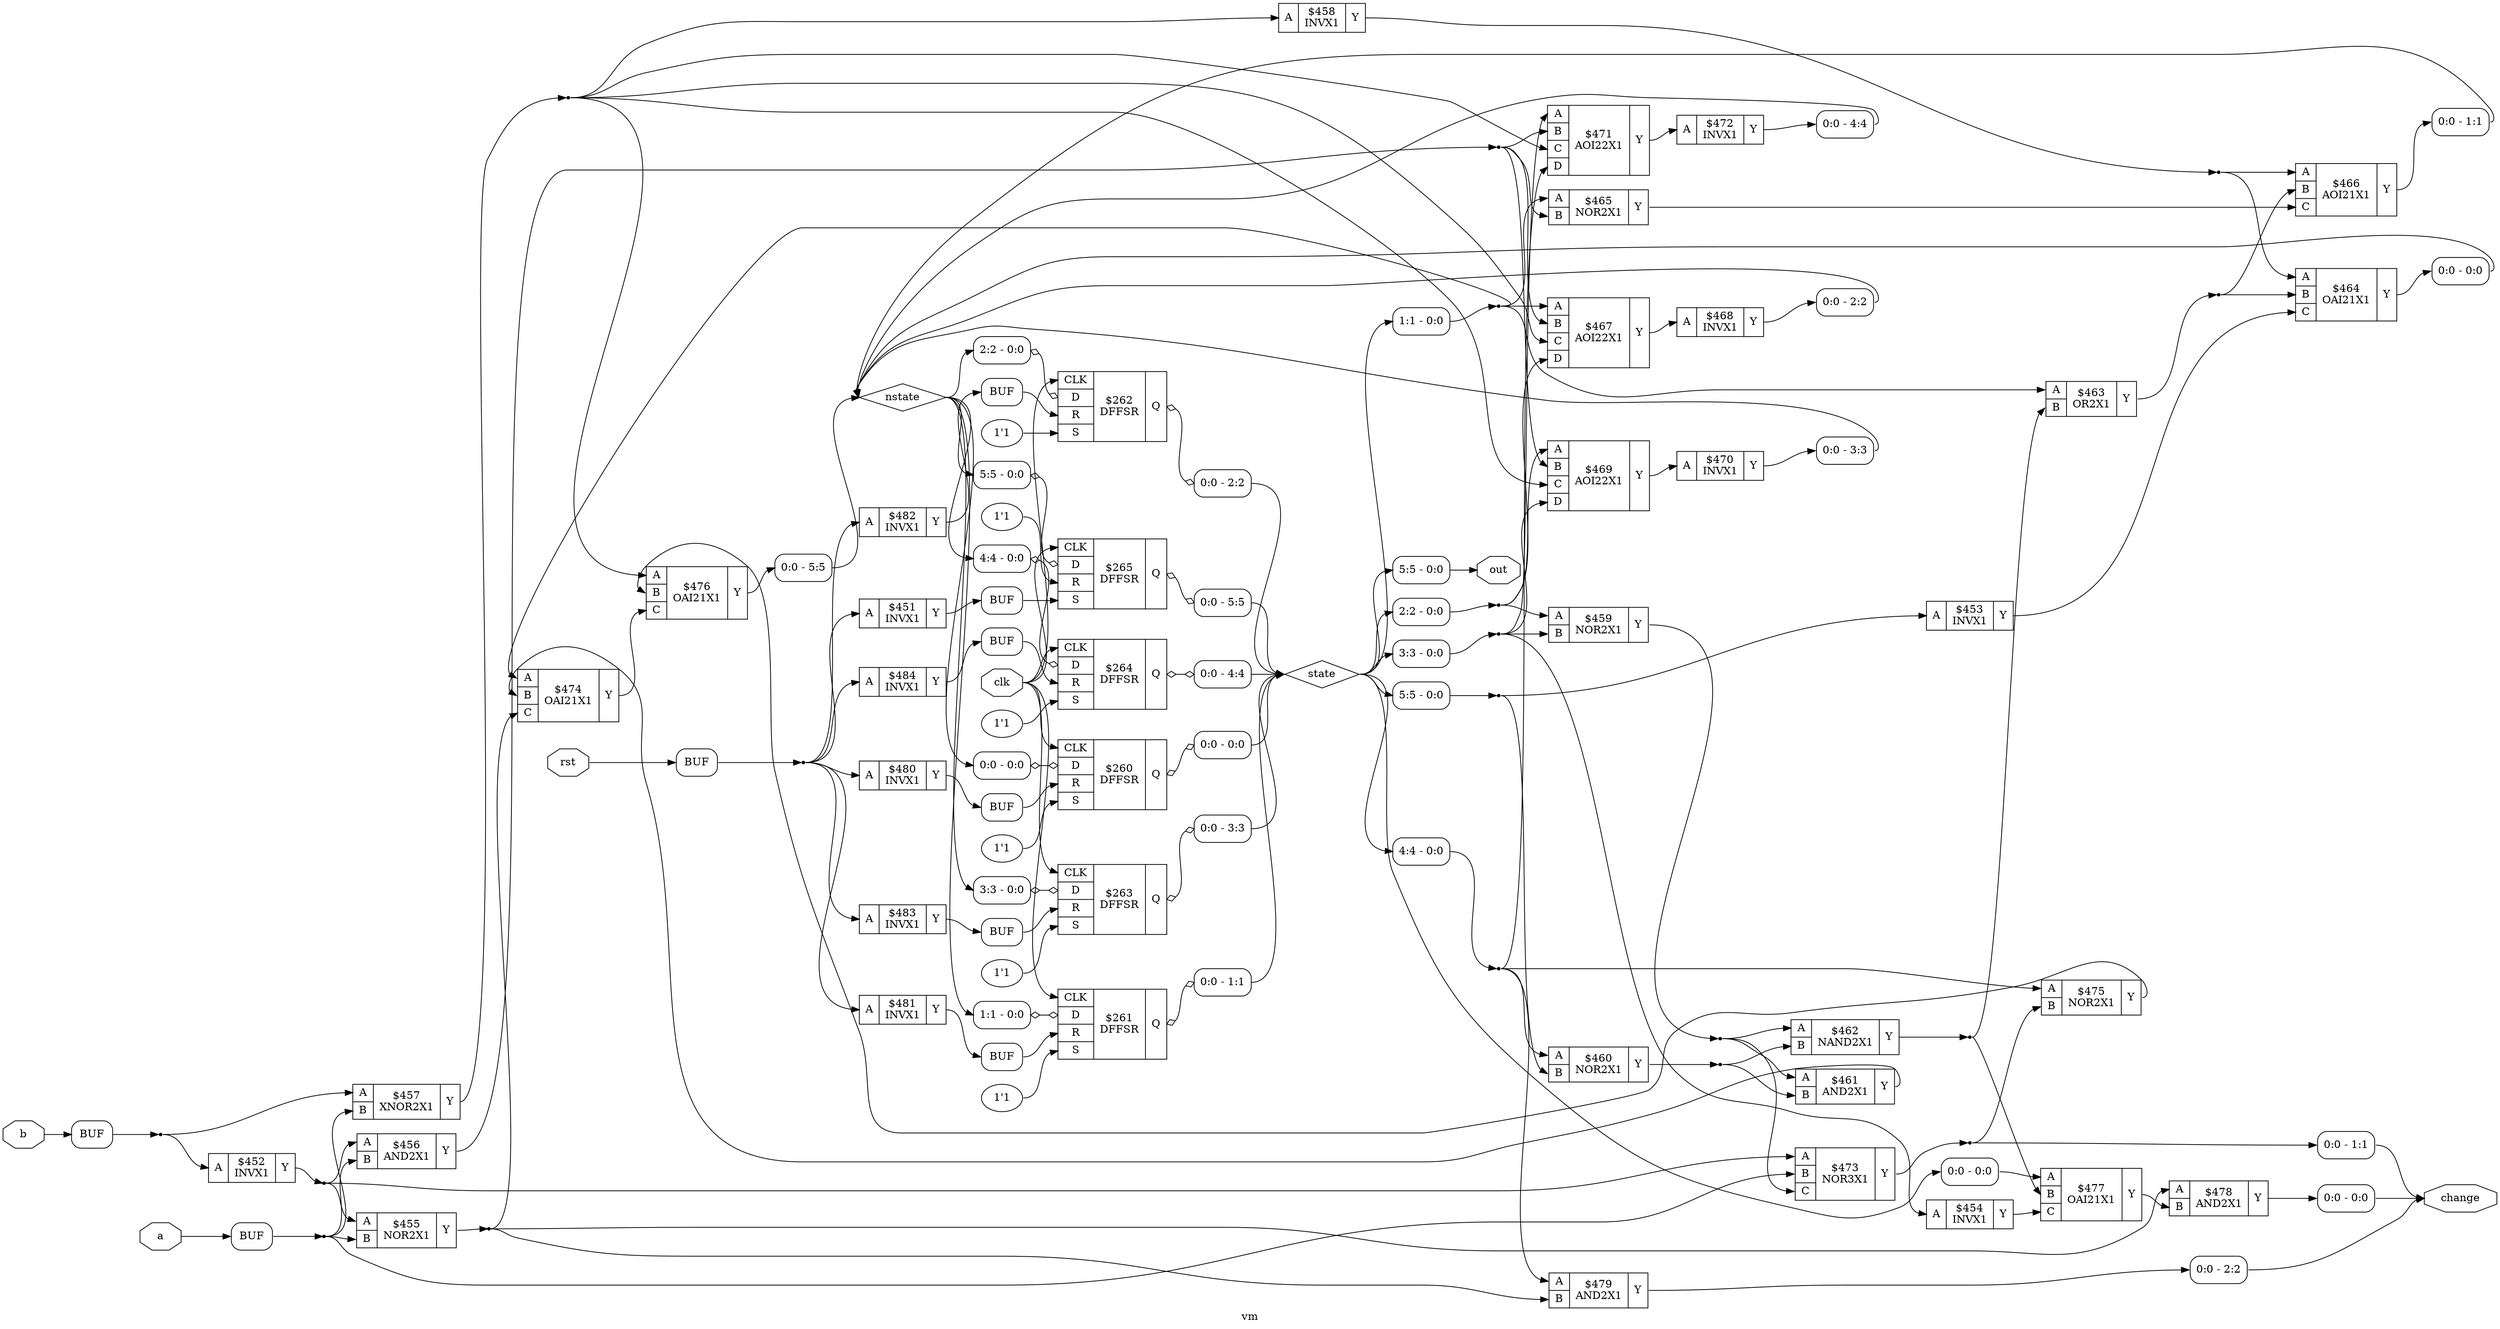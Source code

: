 digraph "vm" {
label="vm";
rankdir="LR";
remincross=true;
n74 [ shape=octagon, label="a", color="black", fontcolor="black" ];
n75 [ shape=octagon, label="b", color="black", fontcolor="black" ];
n76 [ shape=octagon, label="change", color="black", fontcolor="black" ];
n77 [ shape=octagon, label="clk", color="black", fontcolor="black" ];
n78 [ shape=diamond, label="nstate", color="black", fontcolor="black" ];
n79 [ shape=octagon, label="out", color="black", fontcolor="black" ];
n80 [ shape=octagon, label="rst", color="black", fontcolor="black" ];
n81 [ shape=diamond, label="state", color="black", fontcolor="black" ];
c84 [ shape=record, label="{{<p82> A}|$451\nINVX1|{<p83> Y}}" ];
c85 [ shape=record, label="{{<p82> A}|$452\nINVX1|{<p83> Y}}" ];
c86 [ shape=record, label="{{<p82> A}|$453\nINVX1|{<p83> Y}}" ];
c87 [ shape=record, label="{{<p82> A}|$454\nINVX1|{<p83> Y}}" ];
c89 [ shape=record, label="{{<p82> A|<p88> B}|$455\nNOR2X1|{<p83> Y}}" ];
c90 [ shape=record, label="{{<p82> A|<p88> B}|$456\nAND2X1|{<p83> Y}}" ];
c91 [ shape=record, label="{{<p82> A|<p88> B}|$457\nXNOR2X1|{<p83> Y}}" ];
c92 [ shape=record, label="{{<p82> A}|$458\nINVX1|{<p83> Y}}" ];
c93 [ shape=record, label="{{<p82> A|<p88> B}|$459\nNOR2X1|{<p83> Y}}" ];
c94 [ shape=record, label="{{<p82> A|<p88> B}|$460\nNOR2X1|{<p83> Y}}" ];
c95 [ shape=record, label="{{<p82> A|<p88> B}|$461\nAND2X1|{<p83> Y}}" ];
c96 [ shape=record, label="{{<p82> A|<p88> B}|$462\nNAND2X1|{<p83> Y}}" ];
c97 [ shape=record, label="{{<p82> A|<p88> B}|$463\nOR2X1|{<p83> Y}}" ];
c99 [ shape=record, label="{{<p82> A|<p88> B|<p98> C}|$464\nOAI21X1|{<p83> Y}}" ];
c100 [ shape=record, label="{{<p82> A|<p88> B}|$465\nNOR2X1|{<p83> Y}}" ];
c101 [ shape=record, label="{{<p82> A|<p88> B|<p98> C}|$466\nAOI21X1|{<p83> Y}}" ];
c103 [ shape=record, label="{{<p82> A|<p88> B|<p98> C|<p102> D}|$467\nAOI22X1|{<p83> Y}}" ];
c104 [ shape=record, label="{{<p82> A}|$468\nINVX1|{<p83> Y}}" ];
c105 [ shape=record, label="{{<p82> A|<p88> B|<p98> C|<p102> D}|$469\nAOI22X1|{<p83> Y}}" ];
c106 [ shape=record, label="{{<p82> A}|$470\nINVX1|{<p83> Y}}" ];
c107 [ shape=record, label="{{<p82> A|<p88> B|<p98> C|<p102> D}|$471\nAOI22X1|{<p83> Y}}" ];
c108 [ shape=record, label="{{<p82> A}|$472\nINVX1|{<p83> Y}}" ];
c109 [ shape=record, label="{{<p82> A|<p88> B|<p98> C}|$473\nNOR3X1|{<p83> Y}}" ];
c110 [ shape=record, label="{{<p82> A|<p88> B|<p98> C}|$474\nOAI21X1|{<p83> Y}}" ];
c111 [ shape=record, label="{{<p82> A|<p88> B}|$475\nNOR2X1|{<p83> Y}}" ];
c112 [ shape=record, label="{{<p82> A|<p88> B|<p98> C}|$476\nOAI21X1|{<p83> Y}}" ];
c113 [ shape=record, label="{{<p82> A|<p88> B|<p98> C}|$477\nOAI21X1|{<p83> Y}}" ];
c114 [ shape=record, label="{{<p82> A|<p88> B}|$478\nAND2X1|{<p83> Y}}" ];
c115 [ shape=record, label="{{<p82> A|<p88> B}|$479\nAND2X1|{<p83> Y}}" ];
c116 [ shape=record, label="{{<p82> A}|$480\nINVX1|{<p83> Y}}" ];
c117 [ shape=record, label="{{<p82> A}|$481\nINVX1|{<p83> Y}}" ];
c118 [ shape=record, label="{{<p82> A}|$482\nINVX1|{<p83> Y}}" ];
c119 [ shape=record, label="{{<p82> A}|$483\nINVX1|{<p83> Y}}" ];
c120 [ shape=record, label="{{<p82> A}|$484\nINVX1|{<p83> Y}}" ];
v2 [ label="1'1" ];
c125 [ shape=record, label="{{<p121> CLK|<p102> D|<p122> R|<p123> S}|$260\nDFFSR|{<p124> Q}}" ];
x0 [ shape=record, style=rounded, label="<s0> 0:0 - 0:0 " ];
x0:e -> c125:p102:w [arrowhead=odiamond, arrowtail=odiamond, dir=both, color="black", label=""];
x1 [ shape=record, style=rounded, label="<s0> 0:0 - 0:0 " ];
c125:p124:e -> x1:w [arrowhead=odiamond, arrowtail=odiamond, dir=both, color="black", label=""];
v5 [ label="1'1" ];
c126 [ shape=record, label="{{<p121> CLK|<p102> D|<p122> R|<p123> S}|$261\nDFFSR|{<p124> Q}}" ];
x3 [ shape=record, style=rounded, label="<s0> 1:1 - 0:0 " ];
x3:e -> c126:p102:w [arrowhead=odiamond, arrowtail=odiamond, dir=both, color="black", label=""];
x4 [ shape=record, style=rounded, label="<s0> 0:0 - 1:1 " ];
c126:p124:e -> x4:w [arrowhead=odiamond, arrowtail=odiamond, dir=both, color="black", label=""];
v8 [ label="1'1" ];
c127 [ shape=record, label="{{<p121> CLK|<p102> D|<p122> R|<p123> S}|$262\nDFFSR|{<p124> Q}}" ];
x6 [ shape=record, style=rounded, label="<s0> 2:2 - 0:0 " ];
x6:e -> c127:p102:w [arrowhead=odiamond, arrowtail=odiamond, dir=both, color="black", label=""];
x7 [ shape=record, style=rounded, label="<s0> 0:0 - 2:2 " ];
c127:p124:e -> x7:w [arrowhead=odiamond, arrowtail=odiamond, dir=both, color="black", label=""];
v11 [ label="1'1" ];
c128 [ shape=record, label="{{<p121> CLK|<p102> D|<p122> R|<p123> S}|$263\nDFFSR|{<p124> Q}}" ];
x9 [ shape=record, style=rounded, label="<s0> 3:3 - 0:0 " ];
x9:e -> c128:p102:w [arrowhead=odiamond, arrowtail=odiamond, dir=both, color="black", label=""];
x10 [ shape=record, style=rounded, label="<s0> 0:0 - 3:3 " ];
c128:p124:e -> x10:w [arrowhead=odiamond, arrowtail=odiamond, dir=both, color="black", label=""];
v14 [ label="1'1" ];
c129 [ shape=record, label="{{<p121> CLK|<p102> D|<p122> R|<p123> S}|$264\nDFFSR|{<p124> Q}}" ];
x12 [ shape=record, style=rounded, label="<s0> 4:4 - 0:0 " ];
x12:e -> c129:p102:w [arrowhead=odiamond, arrowtail=odiamond, dir=both, color="black", label=""];
x13 [ shape=record, style=rounded, label="<s0> 0:0 - 4:4 " ];
c129:p124:e -> x13:w [arrowhead=odiamond, arrowtail=odiamond, dir=both, color="black", label=""];
v17 [ label="1'1" ];
c130 [ shape=record, label="{{<p121> CLK|<p102> D|<p122> R|<p123> S}|$265\nDFFSR|{<p124> Q}}" ];
x15 [ shape=record, style=rounded, label="<s0> 5:5 - 0:0 " ];
x15:e -> c130:p102:w [arrowhead=odiamond, arrowtail=odiamond, dir=both, color="black", label=""];
x16 [ shape=record, style=rounded, label="<s0> 0:0 - 5:5 " ];
c130:p124:e -> x16:w [arrowhead=odiamond, arrowtail=odiamond, dir=both, color="black", label=""];
x18 [ shape=record, style=rounded, label="<s0> 5:5 - 0:0 " ];
x19 [shape=box, style=rounded, label="BUF"];
x20 [shape=box, style=rounded, label="BUF"];
x21 [shape=box, style=rounded, label="BUF"];
x22 [shape=box, style=rounded, label="BUF"];
x23 [ shape=record, style=rounded, label="<s0> 1:1 - 0:0 " ];
x24 [ shape=record, style=rounded, label="<s0> 4:4 - 0:0 " ];
x25 [ shape=record, style=rounded, label="<s0> 5:5 - 0:0 " ];
x26 [ shape=record, style=rounded, label="<s0> 2:2 - 0:0 " ];
x27 [ shape=record, style=rounded, label="<s0> 3:3 - 0:0 " ];
x28 [ shape=record, style=rounded, label="<s0> 0:0 - 0:0 " ];
x29 [ shape=record, style=rounded, label="<s0> 0:0 - 1:1 " ];
x30 [ shape=record, style=rounded, label="<s0> 0:0 - 2:2 " ];
x31 [ shape=record, style=rounded, label="<s0> 0:0 - 3:3 " ];
x32 [ shape=record, style=rounded, label="<s0> 0:0 - 4:4 " ];
x33 [ shape=record, style=rounded, label="<s0> 0:0 - 1:1 " ];
x34 [ shape=record, style=rounded, label="<s0> 0:0 - 5:5 " ];
x35 [ shape=record, style=rounded, label="<s0> 0:0 - 0:0 " ];
x36 [ shape=record, style=rounded, label="<s0> 0:0 - 0:0 " ];
x37 [ shape=record, style=rounded, label="<s0> 0:0 - 2:2 " ];
x38 [shape=box, style=rounded, label="BUF"];
x39 [shape=box, style=rounded, label="BUF"];
x40 [shape=box, style=rounded, label="BUF"];
x41 [shape=box, style=rounded, label="BUF"];
x42 [shape=box, style=rounded, label="BUF"];
n25 [ shape=point ];
x22:e:e -> n25:w [color="black", label=""];
n25:e -> c109:p88:w [color="black", label=""];
n25:e -> c89:p88:w [color="black", label=""];
n25:e -> c90:p88:w [color="black", label=""];
n25:e -> c91:p88:w [color="black", label=""];
c116:p83:e -> x38:w:w [color="black", label=""];
c117:p83:e -> x39:w:w [color="black", label=""];
c118:p83:e -> x40:w:w [color="black", label=""];
c119:p83:e -> x41:w:w [color="black", label=""];
c120:p83:e -> x42:w:w [color="black", label=""];
c84:p83:e -> x20:w:w [color="black", label=""];
n32 [ shape=point ];
x21:e:e -> n32:w [color="black", label=""];
n32:e -> c85:p82:w [color="black", label=""];
n32:e -> c91:p82:w [color="black", label=""];
c114:p83:e -> x36:w [color="black", label=""];
n34 [ shape=point ];
c109:p83:e -> n34:w [color="black", label=""];
n34:e -> c111:p88:w [color="black", label=""];
n34:e -> x33:w [color="black", label=""];
c115:p83:e -> x37:w [color="black", label=""];
n36 [ shape=point ];
c85:p83:e -> n36:w [color="black", label=""];
n36:e -> c109:p82:w [color="black", label=""];
n36:e -> c89:p82:w [color="black", label=""];
n36:e -> c90:p82:w [color="black", label=""];
c86:p83:e -> c99:p98:w [color="black", label=""];
c87:p83:e -> c113:p98:w [color="black", label=""];
n39 [ shape=point ];
c89:p83:e -> n39:w [color="black", label=""];
n39:e -> c110:p98:w [color="black", label=""];
n39:e -> c114:p82:w [color="black", label=""];
n39:e -> c115:p88:w [color="black", label=""];
n40 [ shape=point ];
c90:p83:e -> n40:w [color="black", label=""];
n40:e -> c100:p88:w [color="black", label=""];
n40:e -> c103:p88:w [color="black", label=""];
n40:e -> c105:p88:w [color="black", label=""];
n40:e -> c107:p88:w [color="black", label=""];
n41 [ shape=point ];
c91:p83:e -> n41:w [color="black", label=""];
n41:e -> c103:p98:w [color="black", label=""];
n41:e -> c105:p98:w [color="black", label=""];
n41:e -> c107:p98:w [color="black", label=""];
n41:e -> c112:p82:w [color="black", label=""];
n41:e -> c92:p82:w [color="black", label=""];
n42 [ shape=point ];
c92:p83:e -> n42:w [color="black", label=""];
n42:e -> c101:p82:w [color="black", label=""];
n42:e -> c99:p82:w [color="black", label=""];
n43 [ shape=point ];
c93:p83:e -> n43:w [color="black", label=""];
n43:e -> c109:p98:w [color="black", label=""];
n43:e -> c95:p82:w [color="black", label=""];
n43:e -> c96:p82:w [color="black", label=""];
n44 [ shape=point ];
c94:p83:e -> n44:w [color="black", label=""];
n44:e -> c95:p88:w [color="black", label=""];
n44:e -> c96:p88:w [color="black", label=""];
c95:p83:e -> c110:p88:w [color="black", label=""];
n46 [ shape=point ];
c96:p83:e -> n46:w [color="black", label=""];
n46:e -> c113:p88:w [color="black", label=""];
n46:e -> c97:p88:w [color="black", label=""];
n47 [ shape=point ];
c97:p83:e -> n47:w [color="black", label=""];
n47:e -> c101:p88:w [color="black", label=""];
n47:e -> c99:p88:w [color="black", label=""];
c100:p83:e -> c101:p98:w [color="black", label=""];
c103:p83:e -> c104:p82:w [color="black", label=""];
c105:p83:e -> c106:p82:w [color="black", label=""];
c107:p83:e -> c108:p82:w [color="black", label=""];
c110:p83:e -> c112:p98:w [color="black", label=""];
c111:p83:e -> c112:p88:w [color="black", label=""];
c113:p83:e -> c114:p88:w [color="black", label=""];
c99:p83:e -> x28:w [color="black", label=""];
c101:p83:e -> x29:w [color="black", label=""];
c104:p83:e -> x30:w [color="black", label=""];
c106:p83:e -> x31:w [color="black", label=""];
c108:p83:e -> x32:w [color="black", label=""];
c112:p83:e -> x34:w [color="black", label=""];
n61 [ shape=point ];
x19:e:e -> n61:w [color="black", label=""];
n61:e -> c116:p82:w [color="black", label=""];
n61:e -> c117:p82:w [color="black", label=""];
n61:e -> c118:p82:w [color="black", label=""];
n61:e -> c119:p82:w [color="black", label=""];
n61:e -> c120:p82:w [color="black", label=""];
n61:e -> c84:p82:w [color="black", label=""];
x35:e -> c113:p82:w [color="black", label=""];
n63 [ shape=point ];
x23:e -> n63:w [color="black", label=""];
n63:e -> c100:p82:w [color="black", label=""];
n63:e -> c103:p82:w [color="black", label=""];
n63:e -> c110:p82:w [color="black", label=""];
n63:e -> c97:p82:w [color="black", label=""];
n64 [ shape=point ];
x26:e -> n64:w [color="black", label=""];
n64:e -> c103:p102:w [color="black", label=""];
n64:e -> c105:p82:w [color="black", label=""];
n64:e -> c93:p82:w [color="black", label=""];
n65 [ shape=point ];
x27:e -> n65:w [color="black", label=""];
n65:e -> c105:p102:w [color="black", label=""];
n65:e -> c107:p82:w [color="black", label=""];
n65:e -> c87:p82:w [color="black", label=""];
n65:e -> c93:p88:w [color="black", label=""];
n66 [ shape=point ];
x24:e -> n66:w [color="black", label=""];
n66:e -> c107:p102:w [color="black", label=""];
n66:e -> c111:p82:w [color="black", label=""];
n66:e -> c115:p82:w [color="black", label=""];
n66:e -> c94:p82:w [color="black", label=""];
n67 [ shape=point ];
x25:e -> n67:w [color="black", label=""];
n67:e -> c86:p82:w [color="black", label=""];
n67:e -> c94:p88:w [color="black", label=""];
x38:e:e -> c125:p122:w [color="black", label=""];
x39:e:e -> c126:p122:w [color="black", label=""];
x40:e:e -> c127:p122:w [color="black", label=""];
x41:e:e -> c128:p122:w [color="black", label=""];
x42:e:e -> c129:p122:w [color="black", label=""];
x20:e:e -> c130:p123:w [color="black", label=""];
n74:e -> x22:w:w [color="black", label=""];
n75:e -> x21:w:w [color="black", label=""];
x33:s0:e -> n76:w [color="black", label=""];
x36:s0:e -> n76:w [color="black", label=""];
x37:s0:e -> n76:w [color="black", label=""];
n77:e -> c125:p121:w [color="black", label=""];
n77:e -> c126:p121:w [color="black", label=""];
n77:e -> c127:p121:w [color="black", label=""];
n77:e -> c128:p121:w [color="black", label=""];
n77:e -> c129:p121:w [color="black", label=""];
n77:e -> c130:p121:w [color="black", label=""];
x28:s0:e -> n78:w [color="black", label=""];
x29:s0:e -> n78:w [color="black", label=""];
x30:s0:e -> n78:w [color="black", label=""];
x31:s0:e -> n78:w [color="black", label=""];
x32:s0:e -> n78:w [color="black", label=""];
x34:s0:e -> n78:w [color="black", label=""];
n78:e -> x0:s0:w [color="black", label=""];
n78:e -> x12:s0:w [color="black", label=""];
n78:e -> x15:s0:w [color="black", label=""];
n78:e -> x3:s0:w [color="black", label=""];
n78:e -> x6:s0:w [color="black", label=""];
n78:e -> x9:s0:w [color="black", label=""];
x18:e -> n79:w [color="black", label=""];
n80:e -> x19:w:w [color="black", label=""];
x10:s0:e -> n81:w [color="black", label=""];
x13:s0:e -> n81:w [color="black", label=""];
x16:s0:e -> n81:w [color="black", label=""];
x1:s0:e -> n81:w [color="black", label=""];
x4:s0:e -> n81:w [color="black", label=""];
x7:s0:e -> n81:w [color="black", label=""];
n81:e -> x18:s0:w [color="black", label=""];
n81:e -> x23:s0:w [color="black", label=""];
n81:e -> x24:s0:w [color="black", label=""];
n81:e -> x25:s0:w [color="black", label=""];
n81:e -> x26:s0:w [color="black", label=""];
n81:e -> x27:s0:w [color="black", label=""];
n81:e -> x35:s0:w [color="black", label=""];
v11:e -> c128:p123:w [color="black", label=""];
v14:e -> c129:p123:w [color="black", label=""];
v17:e -> c130:p122:w [color="black", label=""];
v2:e -> c125:p123:w [color="black", label=""];
v5:e -> c126:p123:w [color="black", label=""];
v8:e -> c127:p123:w [color="black", label=""];
}
